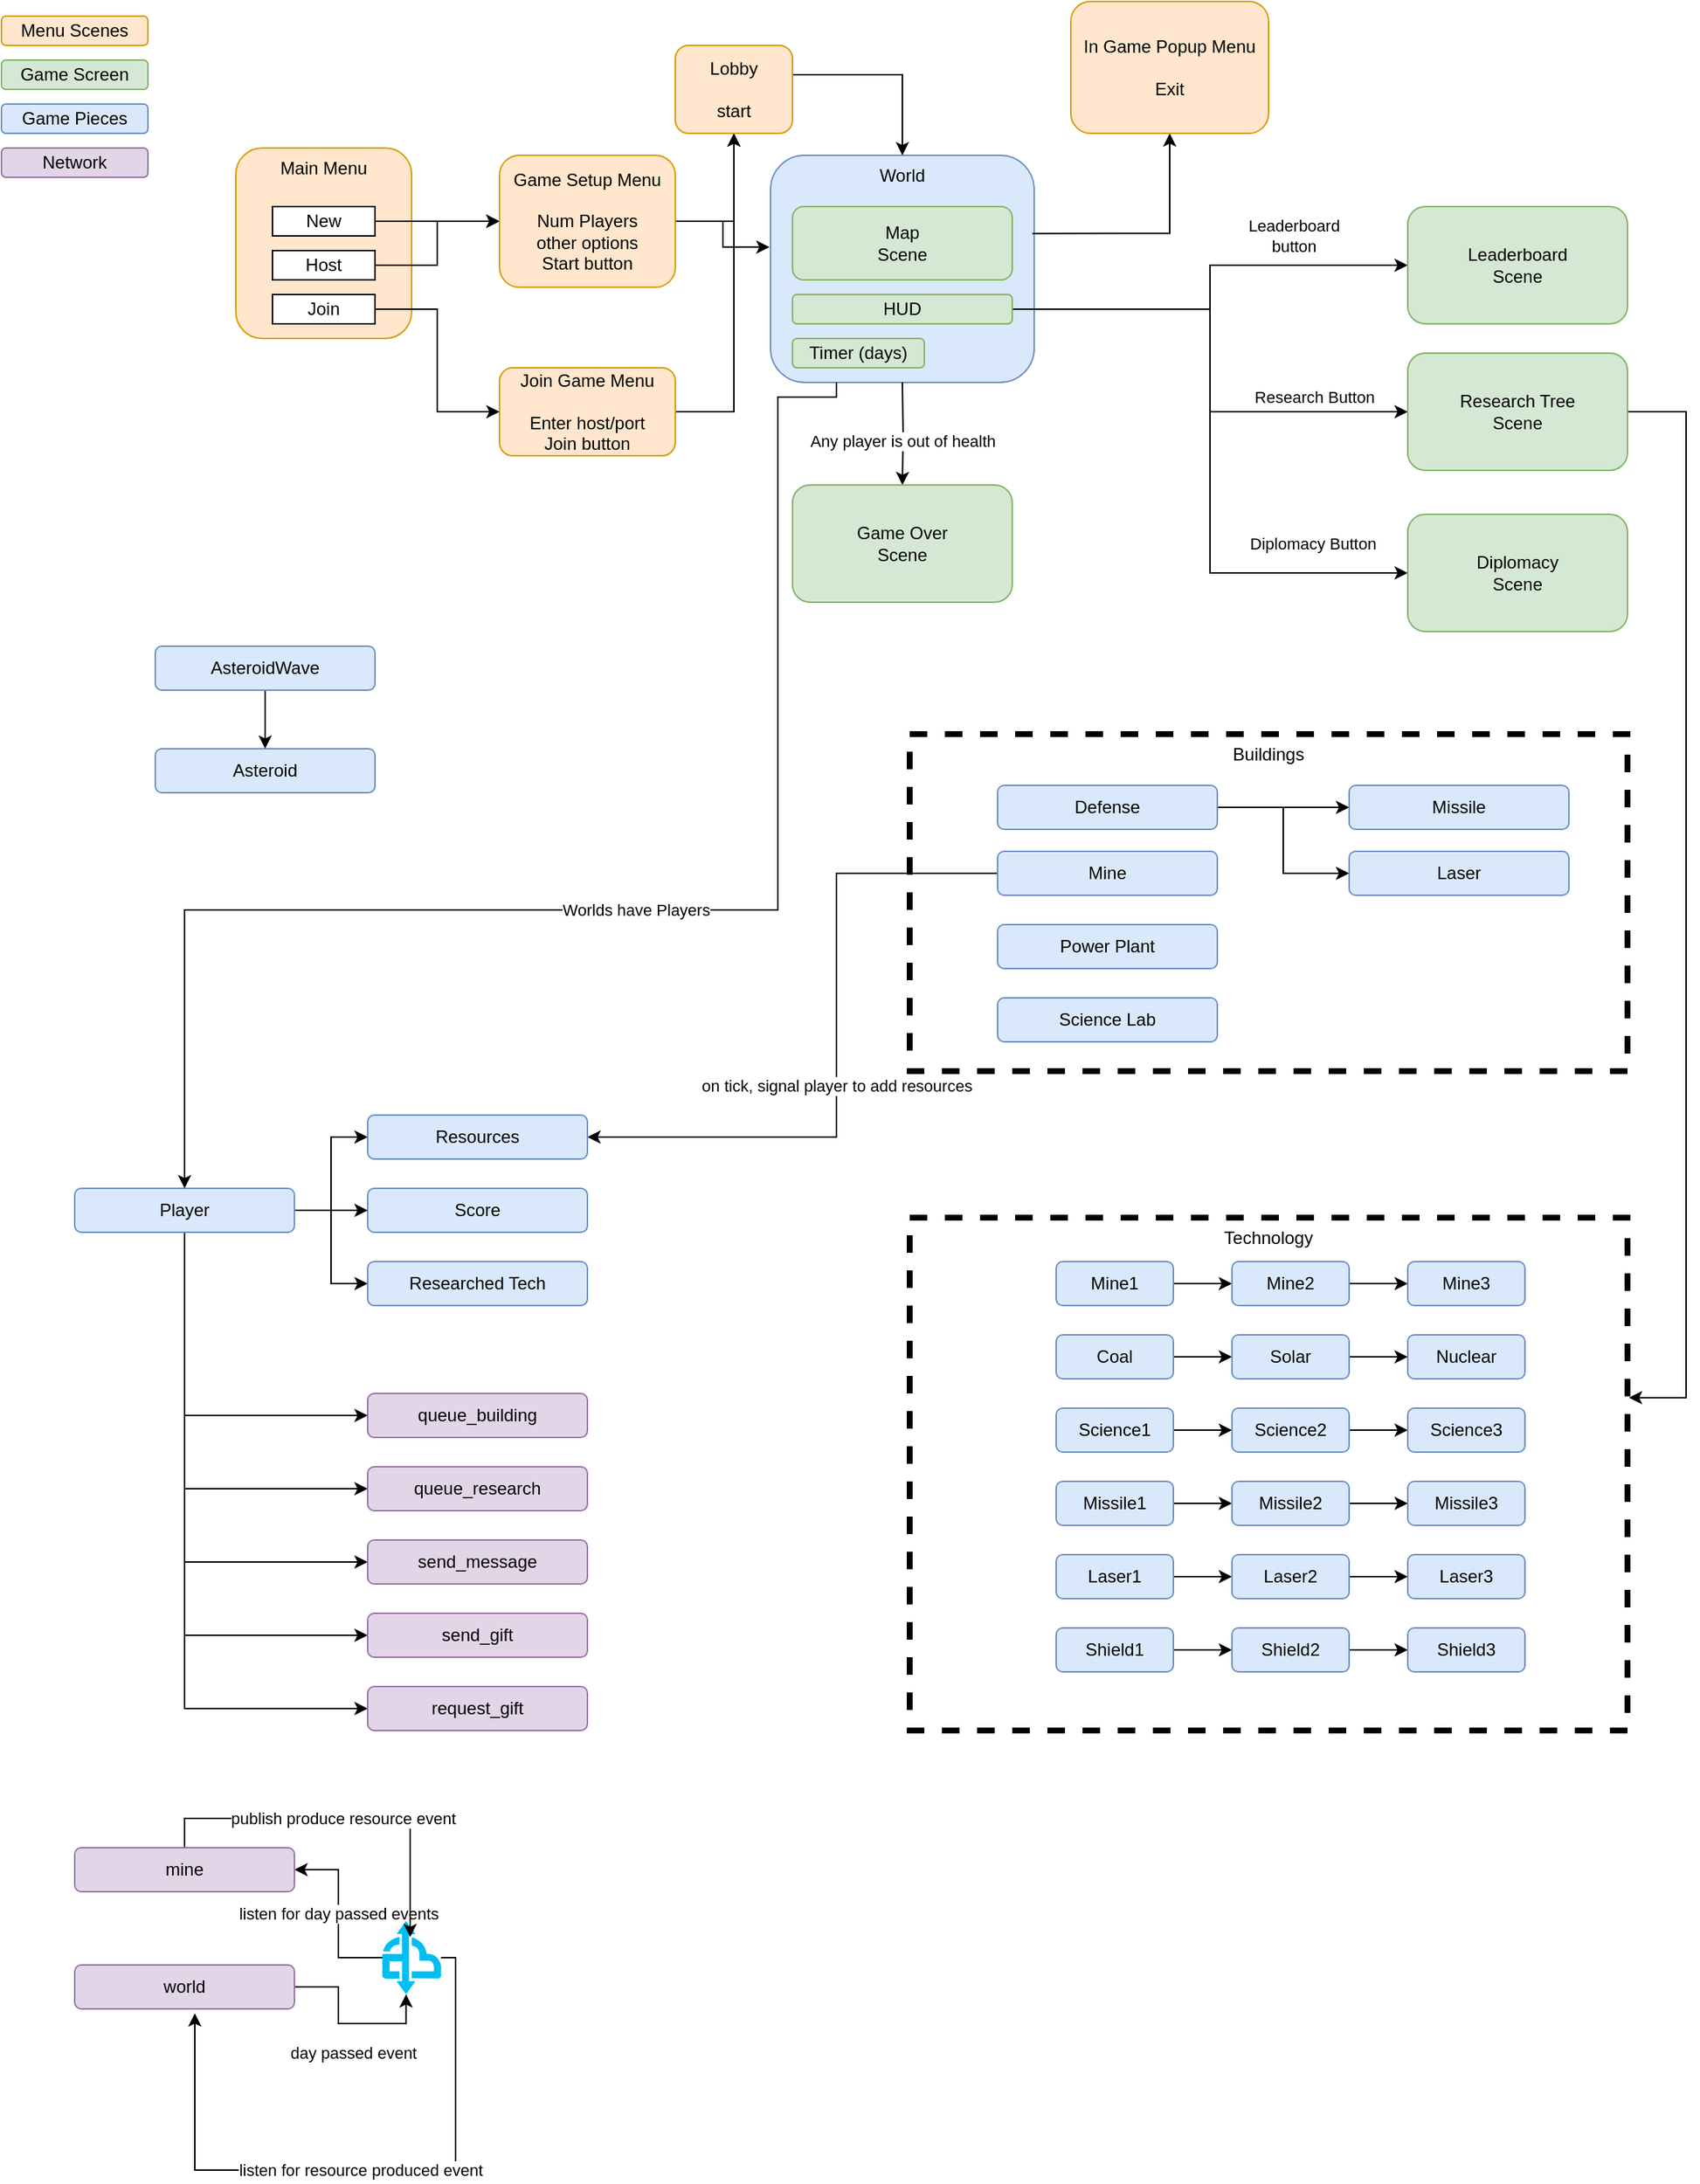 <mxfile version="13.7.9" type="device"><diagram id="tuN8ukxR_FIL9naX9L28" name="Page-1"><mxGraphModel dx="1377" dy="759" grid="1" gridSize="10" guides="1" tooltips="1" connect="1" arrows="1" fold="1" page="1" pageScale="1" pageWidth="1200" pageHeight="1920" math="0" shadow="0"><root><mxCell id="0"/><mxCell id="1" parent="0"/><mxCell id="Z3ACwHxtes_MUBHInm39-112" value="World" style="rounded=1;whiteSpace=wrap;html=1;fillColor=#dae8fc;strokeColor=#6c8ebf;verticalAlign=top;" vertex="1" parent="1"><mxGeometry x="545" y="115" width="180" height="155" as="geometry"/></mxCell><mxCell id="Z3ACwHxtes_MUBHInm39-45" value="Technology" style="rounded=0;whiteSpace=wrap;html=1;fillColor=none;dashed=1;strokeWidth=4;verticalAlign=top;" vertex="1" parent="1"><mxGeometry x="640" y="840" width="490" height="350" as="geometry"/></mxCell><mxCell id="Z3ACwHxtes_MUBHInm39-37" value="Buildings" style="rounded=0;whiteSpace=wrap;html=1;fillColor=none;dashed=1;strokeWidth=4;verticalAlign=top;" vertex="1" parent="1"><mxGeometry x="640" y="510" width="490" height="230" as="geometry"/></mxCell><mxCell id="Z3ACwHxtes_MUBHInm39-1" value="Main Menu" style="rounded=1;whiteSpace=wrap;html=1;verticalAlign=top;fillColor=#ffe6cc;strokeColor=#d79b00;" vertex="1" parent="1"><mxGeometry x="180" y="110" width="120" height="130" as="geometry"/></mxCell><mxCell id="Z3ACwHxtes_MUBHInm39-20" style="edgeStyle=orthogonalEdgeStyle;rounded=0;orthogonalLoop=1;jettySize=auto;html=1;" edge="1" parent="1" source="Z3ACwHxtes_MUBHInm39-5" target="Z3ACwHxtes_MUBHInm39-109"><mxGeometry relative="1" as="geometry"><Array as="points"><mxPoint x="520" y="290"/></Array></mxGeometry></mxCell><mxCell id="Z3ACwHxtes_MUBHInm39-5" value="Join Game Menu&lt;br&gt;&lt;br&gt;Enter host/port&lt;br&gt;Join button" style="rounded=1;whiteSpace=wrap;html=1;fillColor=#ffe6cc;strokeColor=#d79b00;" vertex="1" parent="1"><mxGeometry x="360" y="260" width="120" height="60" as="geometry"/></mxCell><mxCell id="Z3ACwHxtes_MUBHInm39-14" style="edgeStyle=orthogonalEdgeStyle;rounded=0;orthogonalLoop=1;jettySize=auto;html=1;entryX=0;entryY=0.5;entryDx=0;entryDy=0;" edge="1" parent="1" source="Z3ACwHxtes_MUBHInm39-9" target="Z3ACwHxtes_MUBHInm39-15"><mxGeometry relative="1" as="geometry"><mxPoint x="360" y="160" as="targetPoint"/></mxGeometry></mxCell><mxCell id="Z3ACwHxtes_MUBHInm39-9" value="New" style="rounded=0;whiteSpace=wrap;html=1;" vertex="1" parent="1"><mxGeometry x="205" y="150" width="70" height="20" as="geometry"/></mxCell><mxCell id="Z3ACwHxtes_MUBHInm39-26" style="edgeStyle=orthogonalEdgeStyle;rounded=0;orthogonalLoop=1;jettySize=auto;html=1;entryX=0;entryY=0.5;entryDx=0;entryDy=0;" edge="1" parent="1" source="Z3ACwHxtes_MUBHInm39-10" target="Z3ACwHxtes_MUBHInm39-15"><mxGeometry relative="1" as="geometry"/></mxCell><mxCell id="Z3ACwHxtes_MUBHInm39-10" value="Host" style="rounded=0;whiteSpace=wrap;html=1;" vertex="1" parent="1"><mxGeometry x="205" y="180" width="70" height="20" as="geometry"/></mxCell><mxCell id="Z3ACwHxtes_MUBHInm39-11" value="Join" style="rounded=0;whiteSpace=wrap;html=1;" vertex="1" parent="1"><mxGeometry x="205" y="210" width="70" height="20" as="geometry"/></mxCell><mxCell id="Z3ACwHxtes_MUBHInm39-12" value="Menu Scenes" style="rounded=1;whiteSpace=wrap;html=1;fillColor=#ffe6cc;strokeColor=#d79b00;" vertex="1" parent="1"><mxGeometry x="20" y="20" width="100" height="20" as="geometry"/></mxCell><mxCell id="Z3ACwHxtes_MUBHInm39-13" value="Game Screen" style="rounded=1;whiteSpace=wrap;html=1;fillColor=#d5e8d4;strokeColor=#82b366;" vertex="1" parent="1"><mxGeometry x="20" y="50" width="100" height="20" as="geometry"/></mxCell><mxCell id="Z3ACwHxtes_MUBHInm39-6" style="edgeStyle=orthogonalEdgeStyle;rounded=0;orthogonalLoop=1;jettySize=auto;html=1;entryX=0;entryY=0.5;entryDx=0;entryDy=0;exitX=1;exitY=0.5;exitDx=0;exitDy=0;" edge="1" parent="1" source="Z3ACwHxtes_MUBHInm39-11" target="Z3ACwHxtes_MUBHInm39-5"><mxGeometry relative="1" as="geometry"/></mxCell><mxCell id="Z3ACwHxtes_MUBHInm39-19" style="edgeStyle=orthogonalEdgeStyle;rounded=0;orthogonalLoop=1;jettySize=auto;html=1;entryX=-0.004;entryY=0.404;entryDx=0;entryDy=0;entryPerimeter=0;" edge="1" parent="1" source="Z3ACwHxtes_MUBHInm39-15" target="Z3ACwHxtes_MUBHInm39-112"><mxGeometry relative="1" as="geometry"/></mxCell><mxCell id="Z3ACwHxtes_MUBHInm39-110" style="edgeStyle=orthogonalEdgeStyle;rounded=0;orthogonalLoop=1;jettySize=auto;html=1;entryX=0.5;entryY=1;entryDx=0;entryDy=0;" edge="1" parent="1" source="Z3ACwHxtes_MUBHInm39-15" target="Z3ACwHxtes_MUBHInm39-109"><mxGeometry relative="1" as="geometry"><Array as="points"><mxPoint x="520" y="160"/></Array></mxGeometry></mxCell><mxCell id="Z3ACwHxtes_MUBHInm39-15" value="Game Setup Menu&lt;br&gt;&lt;br&gt;Num Players&lt;br&gt;other options&lt;br&gt;Start button" style="rounded=1;whiteSpace=wrap;html=1;fillColor=#ffe6cc;strokeColor=#d79b00;" vertex="1" parent="1"><mxGeometry x="360" y="115" width="120" height="90" as="geometry"/></mxCell><mxCell id="Z3ACwHxtes_MUBHInm39-21" value="Leaderboard&lt;br&gt;button" style="edgeStyle=orthogonalEdgeStyle;rounded=0;orthogonalLoop=1;jettySize=auto;html=1;entryX=0;entryY=0.5;entryDx=0;entryDy=0;exitX=1;exitY=0.5;exitDx=0;exitDy=0;" edge="1" parent="1" source="Z3ACwHxtes_MUBHInm39-113" target="Z3ACwHxtes_MUBHInm39-22"><mxGeometry x="0.481" y="20" relative="1" as="geometry"><mxPoint x="780" y="190" as="targetPoint"/><mxPoint as="offset"/></mxGeometry></mxCell><mxCell id="Z3ACwHxtes_MUBHInm39-25" value="Research Button" style="edgeStyle=orthogonalEdgeStyle;rounded=0;orthogonalLoop=1;jettySize=auto;html=1;entryX=0;entryY=0.5;entryDx=0;entryDy=0;exitX=1;exitY=0.5;exitDx=0;exitDy=0;" edge="1" parent="1" source="Z3ACwHxtes_MUBHInm39-113" target="Z3ACwHxtes_MUBHInm39-24"><mxGeometry x="0.622" y="10" relative="1" as="geometry"><mxPoint as="offset"/></mxGeometry></mxCell><mxCell id="Z3ACwHxtes_MUBHInm39-29" value="Any player is out of health" style="edgeStyle=orthogonalEdgeStyle;rounded=0;orthogonalLoop=1;jettySize=auto;html=1;" edge="1" parent="1" target="Z3ACwHxtes_MUBHInm39-28"><mxGeometry x="0.143" relative="1" as="geometry"><mxPoint x="635" y="270" as="sourcePoint"/><mxPoint as="offset"/></mxGeometry></mxCell><mxCell id="Z3ACwHxtes_MUBHInm39-35" value="Diplomacy Button" style="edgeStyle=orthogonalEdgeStyle;rounded=0;orthogonalLoop=1;jettySize=auto;html=1;entryX=0;entryY=0.5;entryDx=0;entryDy=0;exitX=1;exitY=0.5;exitDx=0;exitDy=0;" edge="1" parent="1" source="Z3ACwHxtes_MUBHInm39-113" target="Z3ACwHxtes_MUBHInm39-34"><mxGeometry x="0.708" y="20" relative="1" as="geometry"><mxPoint as="offset"/></mxGeometry></mxCell><mxCell id="Z3ACwHxtes_MUBHInm39-87" style="edgeStyle=orthogonalEdgeStyle;rounded=0;orthogonalLoop=1;jettySize=auto;html=1;entryX=0.5;entryY=1;entryDx=0;entryDy=0;exitX=0.993;exitY=0.344;exitDx=0;exitDy=0;exitPerimeter=0;" edge="1" parent="1" source="Z3ACwHxtes_MUBHInm39-112" target="Z3ACwHxtes_MUBHInm39-86"><mxGeometry relative="1" as="geometry"/></mxCell><mxCell id="Z3ACwHxtes_MUBHInm39-18" value="Map&lt;br&gt;Scene" style="rounded=1;whiteSpace=wrap;html=1;fillColor=#d5e8d4;strokeColor=#82b366;" vertex="1" parent="1"><mxGeometry x="560" y="150" width="150" height="50" as="geometry"/></mxCell><mxCell id="Z3ACwHxtes_MUBHInm39-22" value="Leaderboard&lt;br&gt;Scene" style="rounded=1;whiteSpace=wrap;html=1;fillColor=#d5e8d4;strokeColor=#82b366;" vertex="1" parent="1"><mxGeometry x="980" y="150" width="150" height="80" as="geometry"/></mxCell><mxCell id="Z3ACwHxtes_MUBHInm39-94" style="edgeStyle=orthogonalEdgeStyle;rounded=0;orthogonalLoop=1;jettySize=auto;html=1;entryX=1.002;entryY=0.351;entryDx=0;entryDy=0;entryPerimeter=0;" edge="1" parent="1" source="Z3ACwHxtes_MUBHInm39-24" target="Z3ACwHxtes_MUBHInm39-45"><mxGeometry relative="1" as="geometry"><Array as="points"><mxPoint x="1170" y="290"/><mxPoint x="1170" y="963"/></Array></mxGeometry></mxCell><mxCell id="Z3ACwHxtes_MUBHInm39-24" value="Research Tree&lt;br&gt;Scene" style="rounded=1;whiteSpace=wrap;html=1;fillColor=#d5e8d4;strokeColor=#82b366;" vertex="1" parent="1"><mxGeometry x="980" y="250" width="150" height="80" as="geometry"/></mxCell><mxCell id="Z3ACwHxtes_MUBHInm39-27" value="Game Pieces" style="rounded=1;whiteSpace=wrap;html=1;fillColor=#dae8fc;strokeColor=#6c8ebf;" vertex="1" parent="1"><mxGeometry x="20" y="80" width="100" height="20" as="geometry"/></mxCell><mxCell id="Z3ACwHxtes_MUBHInm39-28" value="Game Over&lt;br&gt;Scene" style="rounded=1;whiteSpace=wrap;html=1;fillColor=#d5e8d4;strokeColor=#82b366;" vertex="1" parent="1"><mxGeometry x="560" y="340" width="150" height="80" as="geometry"/></mxCell><mxCell id="Z3ACwHxtes_MUBHInm39-30" value="Asteroid" style="rounded=1;whiteSpace=wrap;html=1;fillColor=#dae8fc;strokeColor=#6c8ebf;" vertex="1" parent="1"><mxGeometry x="125" y="520" width="150" height="30" as="geometry"/></mxCell><mxCell id="Z3ACwHxtes_MUBHInm39-32" value="Score" style="rounded=1;whiteSpace=wrap;html=1;fillColor=#dae8fc;strokeColor=#6c8ebf;" vertex="1" parent="1"><mxGeometry x="270" y="820" width="150" height="30" as="geometry"/></mxCell><mxCell id="Z3ACwHxtes_MUBHInm39-41" style="edgeStyle=orthogonalEdgeStyle;rounded=0;orthogonalLoop=1;jettySize=auto;html=1;" edge="1" parent="1" source="Z3ACwHxtes_MUBHInm39-33" target="Z3ACwHxtes_MUBHInm39-39"><mxGeometry relative="1" as="geometry"/></mxCell><mxCell id="Z3ACwHxtes_MUBHInm39-42" style="edgeStyle=orthogonalEdgeStyle;rounded=0;orthogonalLoop=1;jettySize=auto;html=1;entryX=0;entryY=0.5;entryDx=0;entryDy=0;" edge="1" parent="1" source="Z3ACwHxtes_MUBHInm39-33" target="Z3ACwHxtes_MUBHInm39-40"><mxGeometry relative="1" as="geometry"/></mxCell><mxCell id="Z3ACwHxtes_MUBHInm39-33" value="Defense" style="rounded=1;whiteSpace=wrap;html=1;fillColor=#dae8fc;strokeColor=#6c8ebf;" vertex="1" parent="1"><mxGeometry x="700" y="545" width="150" height="30" as="geometry"/></mxCell><mxCell id="Z3ACwHxtes_MUBHInm39-34" value="Diplomacy&lt;br&gt;Scene" style="rounded=1;whiteSpace=wrap;html=1;fillColor=#d5e8d4;strokeColor=#82b366;" vertex="1" parent="1"><mxGeometry x="980" y="360" width="150" height="80" as="geometry"/></mxCell><mxCell id="Z3ACwHxtes_MUBHInm39-36" value="Power Plant" style="rounded=1;whiteSpace=wrap;html=1;fillColor=#dae8fc;strokeColor=#6c8ebf;" vertex="1" parent="1"><mxGeometry x="700" y="640" width="150" height="30" as="geometry"/></mxCell><mxCell id="Z3ACwHxtes_MUBHInm39-114" value="on tick, signal player to add resources" style="edgeStyle=orthogonalEdgeStyle;rounded=0;orthogonalLoop=1;jettySize=auto;html=1;entryX=1;entryY=0.5;entryDx=0;entryDy=0;" edge="1" parent="1" source="Z3ACwHxtes_MUBHInm39-38" target="Z3ACwHxtes_MUBHInm39-89"><mxGeometry x="0.109" relative="1" as="geometry"><Array as="points"><mxPoint x="590" y="605"/><mxPoint x="590" y="785"/></Array><mxPoint as="offset"/></mxGeometry></mxCell><mxCell id="Z3ACwHxtes_MUBHInm39-38" value="Mine" style="rounded=1;whiteSpace=wrap;html=1;fillColor=#dae8fc;strokeColor=#6c8ebf;" vertex="1" parent="1"><mxGeometry x="700" y="590" width="150" height="30" as="geometry"/></mxCell><mxCell id="Z3ACwHxtes_MUBHInm39-39" value="Missile" style="rounded=1;whiteSpace=wrap;html=1;fillColor=#dae8fc;strokeColor=#6c8ebf;" vertex="1" parent="1"><mxGeometry x="940" y="545" width="150" height="30" as="geometry"/></mxCell><mxCell id="Z3ACwHxtes_MUBHInm39-40" value="Laser" style="rounded=1;whiteSpace=wrap;html=1;fillColor=#dae8fc;strokeColor=#6c8ebf;" vertex="1" parent="1"><mxGeometry x="940" y="590" width="150" height="30" as="geometry"/></mxCell><mxCell id="Z3ACwHxtes_MUBHInm39-44" style="edgeStyle=orthogonalEdgeStyle;rounded=0;orthogonalLoop=1;jettySize=auto;html=1;" edge="1" parent="1" source="Z3ACwHxtes_MUBHInm39-43" target="Z3ACwHxtes_MUBHInm39-30"><mxGeometry relative="1" as="geometry"/></mxCell><mxCell id="Z3ACwHxtes_MUBHInm39-43" value="AsteroidWave" style="rounded=1;whiteSpace=wrap;html=1;fillColor=#dae8fc;strokeColor=#6c8ebf;" vertex="1" parent="1"><mxGeometry x="125" y="450" width="150" height="30" as="geometry"/></mxCell><mxCell id="Z3ACwHxtes_MUBHInm39-62" style="edgeStyle=orthogonalEdgeStyle;rounded=0;orthogonalLoop=1;jettySize=auto;html=1;entryX=0;entryY=0.5;entryDx=0;entryDy=0;" edge="1" parent="1" source="Z3ACwHxtes_MUBHInm39-46" target="Z3ACwHxtes_MUBHInm39-32"><mxGeometry relative="1" as="geometry"/></mxCell><mxCell id="Z3ACwHxtes_MUBHInm39-64" style="edgeStyle=orthogonalEdgeStyle;rounded=0;orthogonalLoop=1;jettySize=auto;html=1;entryX=0;entryY=0.5;entryDx=0;entryDy=0;" edge="1" parent="1" source="Z3ACwHxtes_MUBHInm39-46" target="Z3ACwHxtes_MUBHInm39-63"><mxGeometry relative="1" as="geometry"/></mxCell><mxCell id="Z3ACwHxtes_MUBHInm39-90" style="edgeStyle=orthogonalEdgeStyle;rounded=0;orthogonalLoop=1;jettySize=auto;html=1;entryX=0;entryY=0.5;entryDx=0;entryDy=0;" edge="1" parent="1" source="Z3ACwHxtes_MUBHInm39-46" target="Z3ACwHxtes_MUBHInm39-89"><mxGeometry relative="1" as="geometry"/></mxCell><mxCell id="Z3ACwHxtes_MUBHInm39-101" style="edgeStyle=orthogonalEdgeStyle;rounded=0;orthogonalLoop=1;jettySize=auto;html=1;entryX=0;entryY=0.5;entryDx=0;entryDy=0;" edge="1" parent="1" source="Z3ACwHxtes_MUBHInm39-46" target="Z3ACwHxtes_MUBHInm39-95"><mxGeometry relative="1" as="geometry"><Array as="points"><mxPoint x="145" y="975"/></Array></mxGeometry></mxCell><mxCell id="Z3ACwHxtes_MUBHInm39-102" style="edgeStyle=orthogonalEdgeStyle;rounded=0;orthogonalLoop=1;jettySize=auto;html=1;entryX=0;entryY=0.5;entryDx=0;entryDy=0;" edge="1" parent="1" source="Z3ACwHxtes_MUBHInm39-46" target="Z3ACwHxtes_MUBHInm39-98"><mxGeometry relative="1" as="geometry"><Array as="points"><mxPoint x="145" y="1025"/></Array></mxGeometry></mxCell><mxCell id="Z3ACwHxtes_MUBHInm39-103" style="edgeStyle=orthogonalEdgeStyle;rounded=0;orthogonalLoop=1;jettySize=auto;html=1;entryX=0;entryY=0.5;entryDx=0;entryDy=0;" edge="1" parent="1" source="Z3ACwHxtes_MUBHInm39-46" target="Z3ACwHxtes_MUBHInm39-100"><mxGeometry relative="1" as="geometry"><Array as="points"><mxPoint x="145" y="1075"/></Array></mxGeometry></mxCell><mxCell id="Z3ACwHxtes_MUBHInm39-107" style="edgeStyle=orthogonalEdgeStyle;rounded=0;orthogonalLoop=1;jettySize=auto;html=1;entryX=0;entryY=0.5;entryDx=0;entryDy=0;" edge="1" parent="1" source="Z3ACwHxtes_MUBHInm39-46" target="Z3ACwHxtes_MUBHInm39-105"><mxGeometry relative="1" as="geometry"><Array as="points"><mxPoint x="145" y="1125"/></Array></mxGeometry></mxCell><mxCell id="Z3ACwHxtes_MUBHInm39-108" style="edgeStyle=orthogonalEdgeStyle;rounded=0;orthogonalLoop=1;jettySize=auto;html=1;entryX=0;entryY=0.5;entryDx=0;entryDy=0;" edge="1" parent="1" source="Z3ACwHxtes_MUBHInm39-46" target="Z3ACwHxtes_MUBHInm39-106"><mxGeometry relative="1" as="geometry"><Array as="points"><mxPoint x="145" y="1175"/></Array></mxGeometry></mxCell><mxCell id="Z3ACwHxtes_MUBHInm39-46" value="Player" style="rounded=1;whiteSpace=wrap;html=1;fillColor=#dae8fc;strokeColor=#6c8ebf;" vertex="1" parent="1"><mxGeometry x="70" y="820" width="150" height="30" as="geometry"/></mxCell><mxCell id="Z3ACwHxtes_MUBHInm39-55" style="edgeStyle=orthogonalEdgeStyle;rounded=0;orthogonalLoop=1;jettySize=auto;html=1;entryX=0;entryY=0.5;entryDx=0;entryDy=0;" edge="1" parent="1" source="Z3ACwHxtes_MUBHInm39-52" target="Z3ACwHxtes_MUBHInm39-53"><mxGeometry relative="1" as="geometry"/></mxCell><mxCell id="Z3ACwHxtes_MUBHInm39-52" value="Mine1" style="rounded=1;whiteSpace=wrap;html=1;fillColor=#dae8fc;strokeColor=#6c8ebf;" vertex="1" parent="1"><mxGeometry x="740" y="870" width="80" height="30" as="geometry"/></mxCell><mxCell id="Z3ACwHxtes_MUBHInm39-56" style="edgeStyle=orthogonalEdgeStyle;rounded=0;orthogonalLoop=1;jettySize=auto;html=1;entryX=0;entryY=0.5;entryDx=0;entryDy=0;" edge="1" parent="1" source="Z3ACwHxtes_MUBHInm39-53" target="Z3ACwHxtes_MUBHInm39-54"><mxGeometry relative="1" as="geometry"/></mxCell><mxCell id="Z3ACwHxtes_MUBHInm39-53" value="Mine2" style="rounded=1;whiteSpace=wrap;html=1;fillColor=#dae8fc;strokeColor=#6c8ebf;" vertex="1" parent="1"><mxGeometry x="860" y="870" width="80" height="30" as="geometry"/></mxCell><mxCell id="Z3ACwHxtes_MUBHInm39-54" value="Mine3" style="rounded=1;whiteSpace=wrap;html=1;fillColor=#dae8fc;strokeColor=#6c8ebf;" vertex="1" parent="1"><mxGeometry x="980" y="870" width="80" height="30" as="geometry"/></mxCell><mxCell id="Z3ACwHxtes_MUBHInm39-60" style="edgeStyle=orthogonalEdgeStyle;rounded=0;orthogonalLoop=1;jettySize=auto;html=1;entryX=0;entryY=0.5;entryDx=0;entryDy=0;" edge="1" parent="1" source="Z3ACwHxtes_MUBHInm39-57" target="Z3ACwHxtes_MUBHInm39-58"><mxGeometry relative="1" as="geometry"/></mxCell><mxCell id="Z3ACwHxtes_MUBHInm39-57" value="Coal" style="rounded=1;whiteSpace=wrap;html=1;fillColor=#dae8fc;strokeColor=#6c8ebf;" vertex="1" parent="1"><mxGeometry x="740" y="920" width="80" height="30" as="geometry"/></mxCell><mxCell id="Z3ACwHxtes_MUBHInm39-61" style="edgeStyle=orthogonalEdgeStyle;rounded=0;orthogonalLoop=1;jettySize=auto;html=1;" edge="1" parent="1" source="Z3ACwHxtes_MUBHInm39-58" target="Z3ACwHxtes_MUBHInm39-59"><mxGeometry relative="1" as="geometry"/></mxCell><mxCell id="Z3ACwHxtes_MUBHInm39-58" value="Solar" style="rounded=1;whiteSpace=wrap;html=1;fillColor=#dae8fc;strokeColor=#6c8ebf;" vertex="1" parent="1"><mxGeometry x="860" y="920" width="80" height="30" as="geometry"/></mxCell><mxCell id="Z3ACwHxtes_MUBHInm39-59" value="Nuclear" style="rounded=1;whiteSpace=wrap;html=1;fillColor=#dae8fc;strokeColor=#6c8ebf;" vertex="1" parent="1"><mxGeometry x="980" y="920" width="80" height="30" as="geometry"/></mxCell><mxCell id="Z3ACwHxtes_MUBHInm39-63" value="Researched Tech" style="rounded=1;whiteSpace=wrap;html=1;fillColor=#dae8fc;strokeColor=#6c8ebf;" vertex="1" parent="1"><mxGeometry x="270" y="870" width="150" height="30" as="geometry"/></mxCell><mxCell id="Z3ACwHxtes_MUBHInm39-65" value="Network" style="rounded=1;whiteSpace=wrap;html=1;fillColor=#e1d5e7;strokeColor=#9673a6;" vertex="1" parent="1"><mxGeometry x="20" y="110" width="100" height="20" as="geometry"/></mxCell><mxCell id="Z3ACwHxtes_MUBHInm39-66" style="edgeStyle=orthogonalEdgeStyle;rounded=0;orthogonalLoop=1;jettySize=auto;html=1;entryX=0;entryY=0.5;entryDx=0;entryDy=0;" edge="1" source="Z3ACwHxtes_MUBHInm39-67" target="Z3ACwHxtes_MUBHInm39-69" parent="1"><mxGeometry relative="1" as="geometry"/></mxCell><mxCell id="Z3ACwHxtes_MUBHInm39-67" value="Science1" style="rounded=1;whiteSpace=wrap;html=1;fillColor=#dae8fc;strokeColor=#6c8ebf;" vertex="1" parent="1"><mxGeometry x="740" y="970" width="80" height="30" as="geometry"/></mxCell><mxCell id="Z3ACwHxtes_MUBHInm39-68" style="edgeStyle=orthogonalEdgeStyle;rounded=0;orthogonalLoop=1;jettySize=auto;html=1;" edge="1" source="Z3ACwHxtes_MUBHInm39-69" target="Z3ACwHxtes_MUBHInm39-70" parent="1"><mxGeometry relative="1" as="geometry"/></mxCell><mxCell id="Z3ACwHxtes_MUBHInm39-69" value="Science2" style="rounded=1;whiteSpace=wrap;html=1;fillColor=#dae8fc;strokeColor=#6c8ebf;" vertex="1" parent="1"><mxGeometry x="860" y="970" width="80" height="30" as="geometry"/></mxCell><mxCell id="Z3ACwHxtes_MUBHInm39-70" value="Science3" style="rounded=1;whiteSpace=wrap;html=1;fillColor=#dae8fc;strokeColor=#6c8ebf;" vertex="1" parent="1"><mxGeometry x="980" y="970" width="80" height="30" as="geometry"/></mxCell><mxCell id="Z3ACwHxtes_MUBHInm39-71" style="edgeStyle=orthogonalEdgeStyle;rounded=0;orthogonalLoop=1;jettySize=auto;html=1;entryX=0;entryY=0.5;entryDx=0;entryDy=0;" edge="1" source="Z3ACwHxtes_MUBHInm39-72" target="Z3ACwHxtes_MUBHInm39-74" parent="1"><mxGeometry relative="1" as="geometry"/></mxCell><mxCell id="Z3ACwHxtes_MUBHInm39-72" value="Missile1" style="rounded=1;whiteSpace=wrap;html=1;fillColor=#dae8fc;strokeColor=#6c8ebf;" vertex="1" parent="1"><mxGeometry x="740" y="1020" width="80" height="30" as="geometry"/></mxCell><mxCell id="Z3ACwHxtes_MUBHInm39-73" style="edgeStyle=orthogonalEdgeStyle;rounded=0;orthogonalLoop=1;jettySize=auto;html=1;" edge="1" source="Z3ACwHxtes_MUBHInm39-74" target="Z3ACwHxtes_MUBHInm39-75" parent="1"><mxGeometry relative="1" as="geometry"/></mxCell><mxCell id="Z3ACwHxtes_MUBHInm39-74" value="Missile2" style="rounded=1;whiteSpace=wrap;html=1;fillColor=#dae8fc;strokeColor=#6c8ebf;" vertex="1" parent="1"><mxGeometry x="860" y="1020" width="80" height="30" as="geometry"/></mxCell><mxCell id="Z3ACwHxtes_MUBHInm39-75" value="Missile3" style="rounded=1;whiteSpace=wrap;html=1;fillColor=#dae8fc;strokeColor=#6c8ebf;" vertex="1" parent="1"><mxGeometry x="980" y="1020" width="80" height="30" as="geometry"/></mxCell><mxCell id="Z3ACwHxtes_MUBHInm39-76" style="edgeStyle=orthogonalEdgeStyle;rounded=0;orthogonalLoop=1;jettySize=auto;html=1;entryX=0;entryY=0.5;entryDx=0;entryDy=0;" edge="1" source="Z3ACwHxtes_MUBHInm39-77" target="Z3ACwHxtes_MUBHInm39-79" parent="1"><mxGeometry relative="1" as="geometry"/></mxCell><mxCell id="Z3ACwHxtes_MUBHInm39-77" value="Laser1" style="rounded=1;whiteSpace=wrap;html=1;fillColor=#dae8fc;strokeColor=#6c8ebf;" vertex="1" parent="1"><mxGeometry x="740" y="1070" width="80" height="30" as="geometry"/></mxCell><mxCell id="Z3ACwHxtes_MUBHInm39-78" style="edgeStyle=orthogonalEdgeStyle;rounded=0;orthogonalLoop=1;jettySize=auto;html=1;" edge="1" source="Z3ACwHxtes_MUBHInm39-79" target="Z3ACwHxtes_MUBHInm39-80" parent="1"><mxGeometry relative="1" as="geometry"/></mxCell><mxCell id="Z3ACwHxtes_MUBHInm39-79" value="Laser2" style="rounded=1;whiteSpace=wrap;html=1;fillColor=#dae8fc;strokeColor=#6c8ebf;" vertex="1" parent="1"><mxGeometry x="860" y="1070" width="80" height="30" as="geometry"/></mxCell><mxCell id="Z3ACwHxtes_MUBHInm39-80" value="Laser3" style="rounded=1;whiteSpace=wrap;html=1;fillColor=#dae8fc;strokeColor=#6c8ebf;" vertex="1" parent="1"><mxGeometry x="980" y="1070" width="80" height="30" as="geometry"/></mxCell><mxCell id="Z3ACwHxtes_MUBHInm39-81" style="edgeStyle=orthogonalEdgeStyle;rounded=0;orthogonalLoop=1;jettySize=auto;html=1;entryX=0;entryY=0.5;entryDx=0;entryDy=0;" edge="1" source="Z3ACwHxtes_MUBHInm39-82" target="Z3ACwHxtes_MUBHInm39-84" parent="1"><mxGeometry relative="1" as="geometry"/></mxCell><mxCell id="Z3ACwHxtes_MUBHInm39-82" value="Shield1" style="rounded=1;whiteSpace=wrap;html=1;fillColor=#dae8fc;strokeColor=#6c8ebf;" vertex="1" parent="1"><mxGeometry x="740" y="1120" width="80" height="30" as="geometry"/></mxCell><mxCell id="Z3ACwHxtes_MUBHInm39-83" style="edgeStyle=orthogonalEdgeStyle;rounded=0;orthogonalLoop=1;jettySize=auto;html=1;" edge="1" source="Z3ACwHxtes_MUBHInm39-84" target="Z3ACwHxtes_MUBHInm39-85" parent="1"><mxGeometry relative="1" as="geometry"/></mxCell><mxCell id="Z3ACwHxtes_MUBHInm39-84" value="Shield2" style="rounded=1;whiteSpace=wrap;html=1;fillColor=#dae8fc;strokeColor=#6c8ebf;" vertex="1" parent="1"><mxGeometry x="860" y="1120" width="80" height="30" as="geometry"/></mxCell><mxCell id="Z3ACwHxtes_MUBHInm39-85" value="Shield3" style="rounded=1;whiteSpace=wrap;html=1;fillColor=#dae8fc;strokeColor=#6c8ebf;" vertex="1" parent="1"><mxGeometry x="980" y="1120" width="80" height="30" as="geometry"/></mxCell><mxCell id="Z3ACwHxtes_MUBHInm39-86" value="In Game Popup Menu&lt;br&gt;&lt;br&gt;Exit" style="rounded=1;whiteSpace=wrap;html=1;fillColor=#ffe6cc;strokeColor=#d79b00;" vertex="1" parent="1"><mxGeometry x="750" y="10" width="135" height="90" as="geometry"/></mxCell><mxCell id="Z3ACwHxtes_MUBHInm39-89" value="Resources" style="rounded=1;whiteSpace=wrap;html=1;fillColor=#dae8fc;strokeColor=#6c8ebf;" vertex="1" parent="1"><mxGeometry x="270" y="770" width="150" height="30" as="geometry"/></mxCell><mxCell id="Z3ACwHxtes_MUBHInm39-92" value="Worlds have Players" style="edgeStyle=orthogonalEdgeStyle;rounded=0;orthogonalLoop=1;jettySize=auto;html=1;entryX=0.5;entryY=0;entryDx=0;entryDy=0;exitX=0.25;exitY=1;exitDx=0;exitDy=0;" edge="1" parent="1" source="Z3ACwHxtes_MUBHInm39-112" target="Z3ACwHxtes_MUBHInm39-46"><mxGeometry relative="1" as="geometry"><Array as="points"><mxPoint x="590" y="280"/><mxPoint x="550" y="280"/><mxPoint x="550" y="630"/><mxPoint x="145" y="630"/></Array></mxGeometry></mxCell><mxCell id="Z3ACwHxtes_MUBHInm39-95" value="queue_building" style="rounded=1;whiteSpace=wrap;html=1;fillColor=#e1d5e7;strokeColor=#9673a6;" vertex="1" parent="1"><mxGeometry x="270" y="960" width="150" height="30" as="geometry"/></mxCell><mxCell id="Z3ACwHxtes_MUBHInm39-98" value="queue_research" style="rounded=1;whiteSpace=wrap;html=1;fillColor=#e1d5e7;strokeColor=#9673a6;" vertex="1" parent="1"><mxGeometry x="270" y="1010" width="150" height="30" as="geometry"/></mxCell><mxCell id="Z3ACwHxtes_MUBHInm39-100" value="send_message" style="rounded=1;whiteSpace=wrap;html=1;fillColor=#e1d5e7;strokeColor=#9673a6;" vertex="1" parent="1"><mxGeometry x="270" y="1060" width="150" height="30" as="geometry"/></mxCell><mxCell id="Z3ACwHxtes_MUBHInm39-105" value="send_gift" style="rounded=1;whiteSpace=wrap;html=1;fillColor=#e1d5e7;strokeColor=#9673a6;" vertex="1" parent="1"><mxGeometry x="270" y="1110" width="150" height="30" as="geometry"/></mxCell><mxCell id="Z3ACwHxtes_MUBHInm39-106" value="request_gift" style="rounded=1;whiteSpace=wrap;html=1;fillColor=#e1d5e7;strokeColor=#9673a6;" vertex="1" parent="1"><mxGeometry x="270" y="1160" width="150" height="30" as="geometry"/></mxCell><mxCell id="Z3ACwHxtes_MUBHInm39-111" style="edgeStyle=orthogonalEdgeStyle;rounded=0;orthogonalLoop=1;jettySize=auto;html=1;" edge="1" parent="1" source="Z3ACwHxtes_MUBHInm39-109" target="Z3ACwHxtes_MUBHInm39-112"><mxGeometry relative="1" as="geometry"><Array as="points"><mxPoint x="520" y="60"/><mxPoint x="635" y="60"/></Array></mxGeometry></mxCell><mxCell id="Z3ACwHxtes_MUBHInm39-109" value="Lobby&lt;br&gt;&lt;br&gt;start" style="rounded=1;whiteSpace=wrap;html=1;fillColor=#ffe6cc;strokeColor=#d79b00;" vertex="1" parent="1"><mxGeometry x="480" y="40" width="80" height="60" as="geometry"/></mxCell><mxCell id="Z3ACwHxtes_MUBHInm39-113" value="HUD" style="rounded=1;whiteSpace=wrap;html=1;fillColor=#d5e8d4;strokeColor=#82b366;" vertex="1" parent="1"><mxGeometry x="560" y="210" width="150" height="20" as="geometry"/></mxCell><mxCell id="Z3ACwHxtes_MUBHInm39-115" value="Timer (days)" style="rounded=1;whiteSpace=wrap;html=1;fillColor=#d5e8d4;strokeColor=#82b366;" vertex="1" parent="1"><mxGeometry x="560" y="240" width="90" height="20" as="geometry"/></mxCell><mxCell id="Z3ACwHxtes_MUBHInm39-121" value="listen for day passed events" style="edgeStyle=orthogonalEdgeStyle;rounded=0;orthogonalLoop=1;jettySize=auto;html=1;entryX=1;entryY=0.5;entryDx=0;entryDy=0;" edge="1" parent="1" source="Z3ACwHxtes_MUBHInm39-116" target="Z3ACwHxtes_MUBHInm39-118"><mxGeometry relative="1" as="geometry"/></mxCell><mxCell id="Z3ACwHxtes_MUBHInm39-123" value="listen for resource produced event" style="edgeStyle=orthogonalEdgeStyle;rounded=0;orthogonalLoop=1;jettySize=auto;html=1;entryX=0.549;entryY=1.1;entryDx=0;entryDy=0;entryPerimeter=0;" edge="1" parent="1" source="Z3ACwHxtes_MUBHInm39-116" target="Z3ACwHxtes_MUBHInm39-119"><mxGeometry relative="1" as="geometry"><Array as="points"><mxPoint x="330" y="1345"/><mxPoint x="330" y="1490"/><mxPoint x="152" y="1490"/><mxPoint x="152" y="1383"/></Array></mxGeometry></mxCell><mxCell id="Z3ACwHxtes_MUBHInm39-116" value="" style="verticalLabelPosition=bottom;html=1;verticalAlign=top;align=center;strokeColor=none;fillColor=#00BEF2;shape=mxgraph.azure.service_bus_relay;pointerEvents=1;dashed=1;" vertex="1" parent="1"><mxGeometry x="280" y="1320" width="40" height="50" as="geometry"/></mxCell><mxCell id="Z3ACwHxtes_MUBHInm39-122" value="publish produce resource event" style="edgeStyle=orthogonalEdgeStyle;rounded=0;orthogonalLoop=1;jettySize=auto;html=1;entryX=0.475;entryY=0.22;entryDx=0;entryDy=0;entryPerimeter=0;" edge="1" parent="1" source="Z3ACwHxtes_MUBHInm39-118" target="Z3ACwHxtes_MUBHInm39-116"><mxGeometry relative="1" as="geometry"><Array as="points"><mxPoint x="145" y="1250"/><mxPoint x="299" y="1250"/></Array></mxGeometry></mxCell><mxCell id="Z3ACwHxtes_MUBHInm39-118" value="mine" style="rounded=1;whiteSpace=wrap;html=1;fillColor=#e1d5e7;strokeColor=#9673a6;" vertex="1" parent="1"><mxGeometry x="70" y="1270" width="150" height="30" as="geometry"/></mxCell><mxCell id="Z3ACwHxtes_MUBHInm39-120" value="day passed event" style="edgeStyle=orthogonalEdgeStyle;rounded=0;orthogonalLoop=1;jettySize=auto;html=1;entryX=0.405;entryY=1;entryDx=0;entryDy=0;entryPerimeter=0;" edge="1" parent="1" source="Z3ACwHxtes_MUBHInm39-119" target="Z3ACwHxtes_MUBHInm39-116"><mxGeometry x="0.073" y="-20" relative="1" as="geometry"><mxPoint as="offset"/></mxGeometry></mxCell><mxCell id="Z3ACwHxtes_MUBHInm39-119" value="world" style="rounded=1;whiteSpace=wrap;html=1;fillColor=#e1d5e7;strokeColor=#9673a6;" vertex="1" parent="1"><mxGeometry x="70" y="1350" width="150" height="30" as="geometry"/></mxCell><mxCell id="Z3ACwHxtes_MUBHInm39-124" value="Science Lab" style="rounded=1;whiteSpace=wrap;html=1;fillColor=#dae8fc;strokeColor=#6c8ebf;" vertex="1" parent="1"><mxGeometry x="700" y="690" width="150" height="30" as="geometry"/></mxCell></root></mxGraphModel></diagram></mxfile>